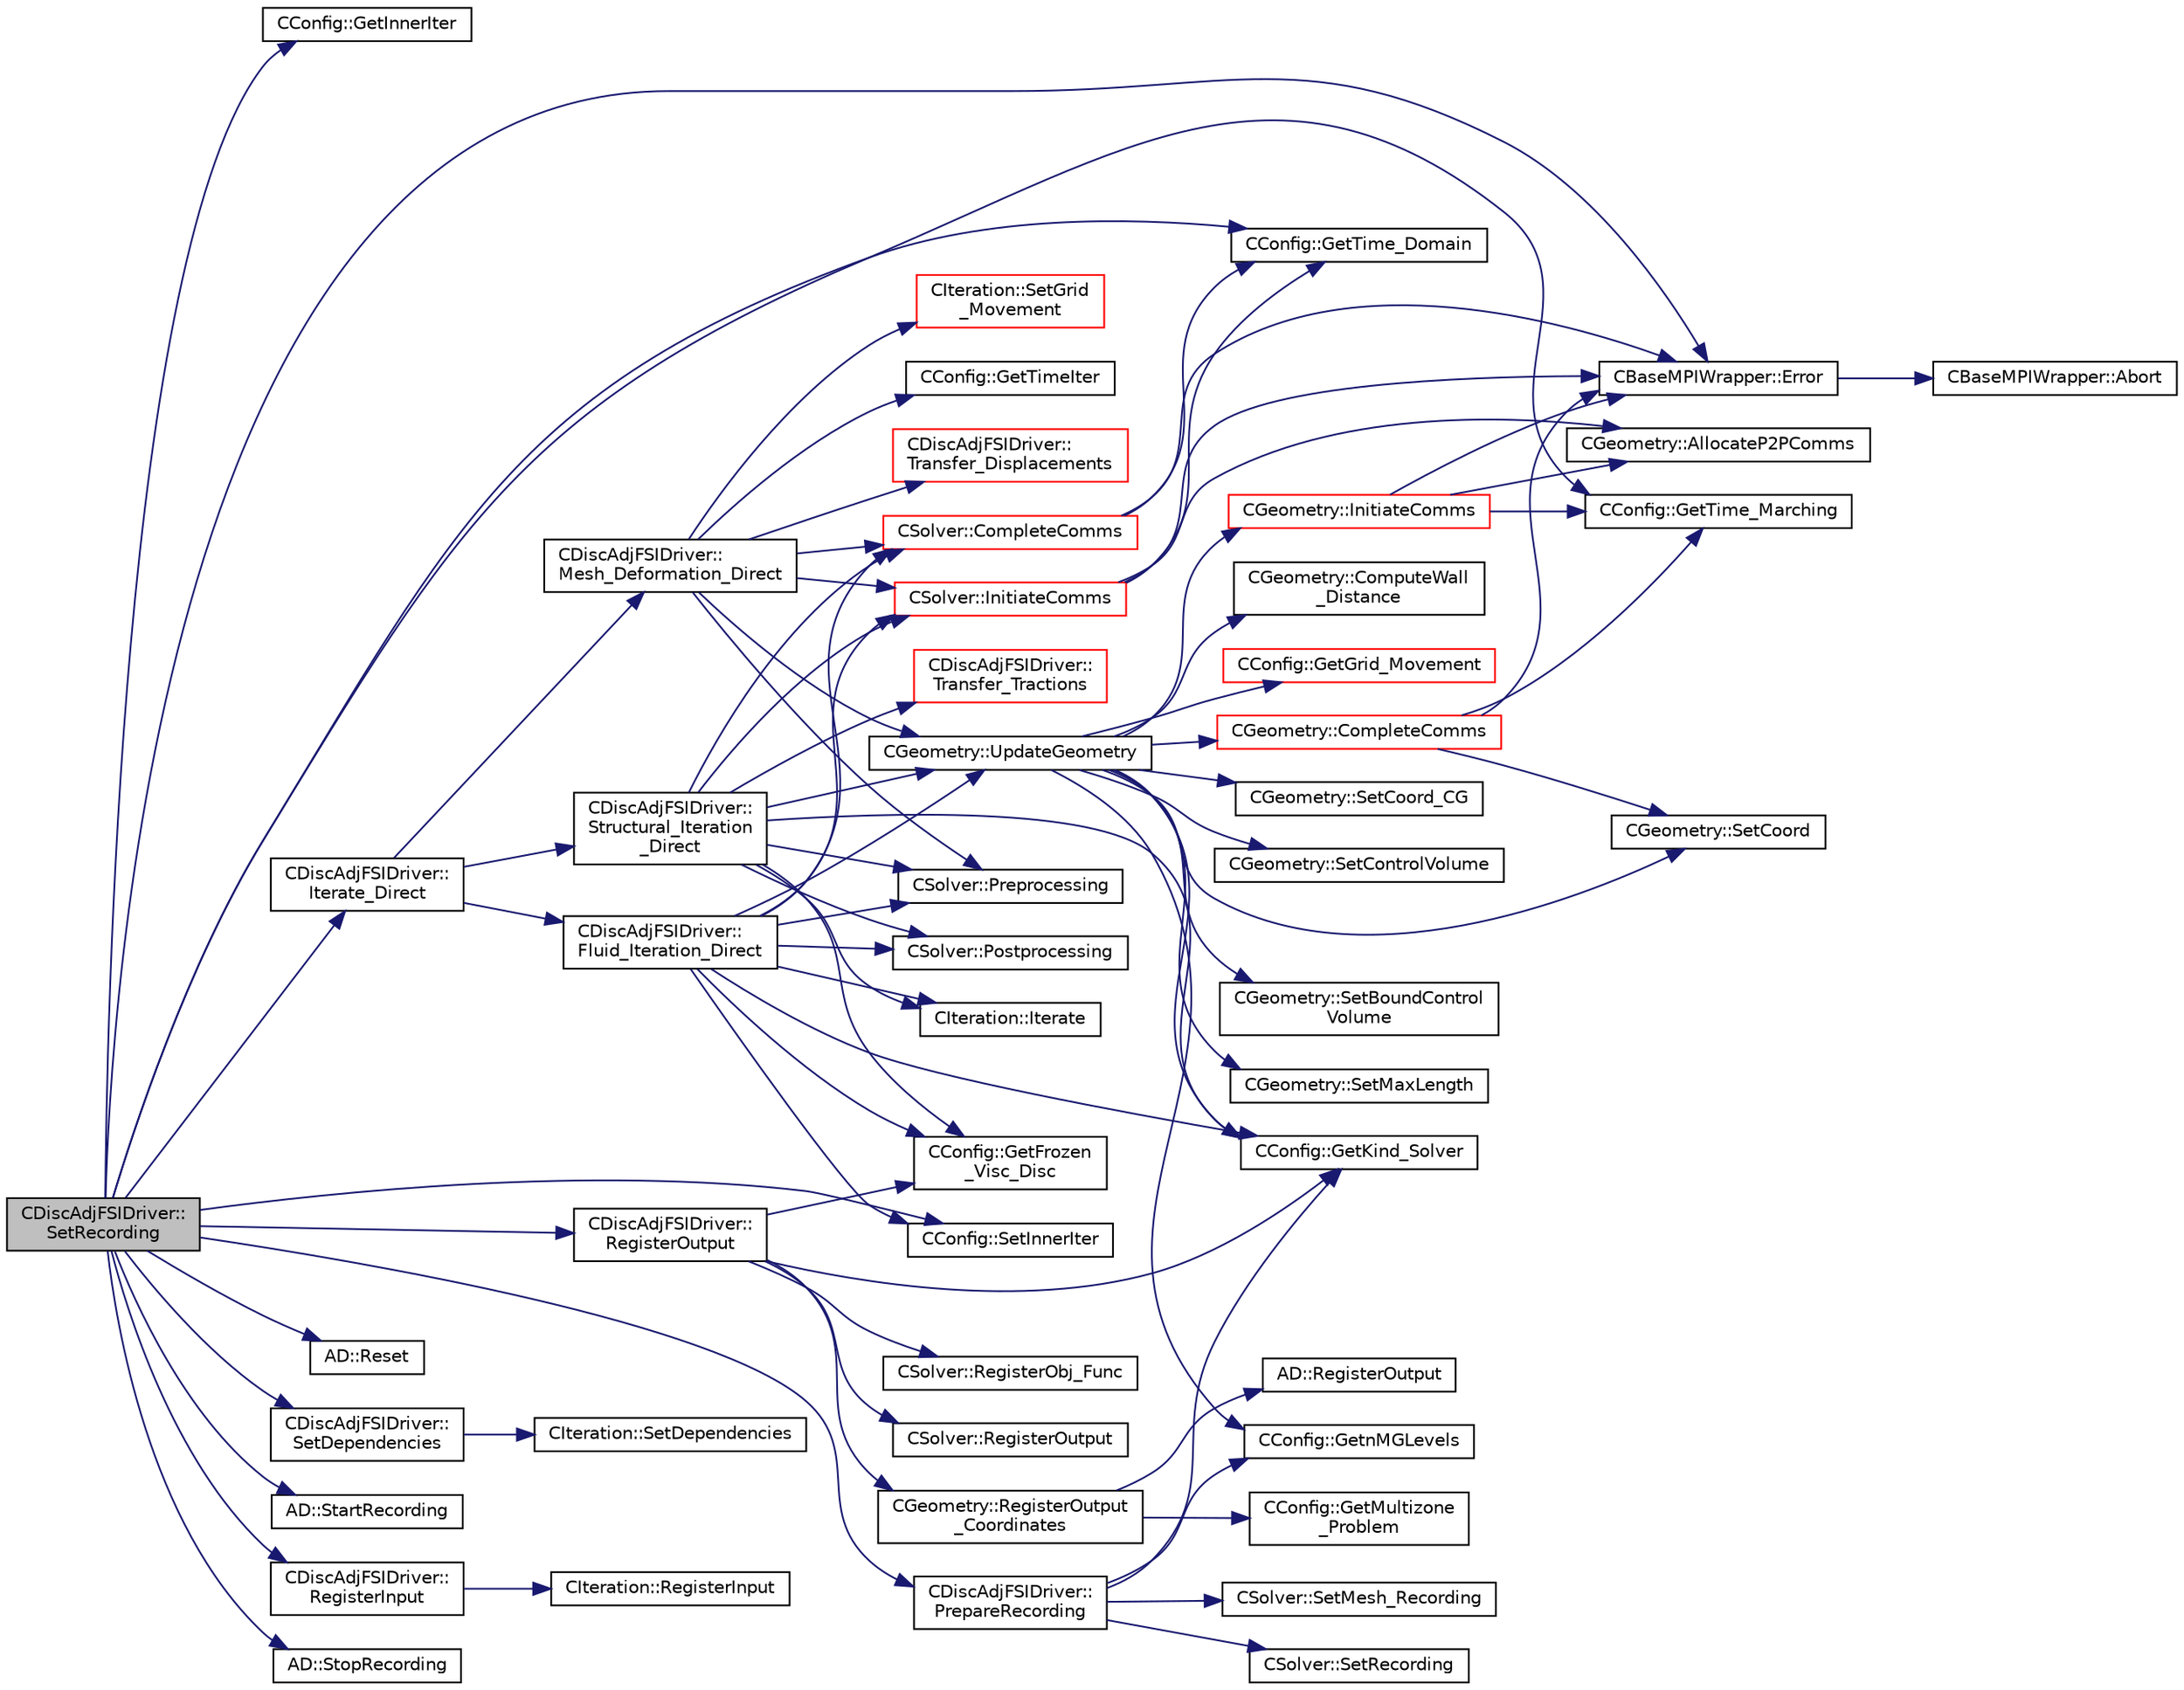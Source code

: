 digraph "CDiscAdjFSIDriver::SetRecording"
{
  edge [fontname="Helvetica",fontsize="10",labelfontname="Helvetica",labelfontsize="10"];
  node [fontname="Helvetica",fontsize="10",shape=record];
  rankdir="LR";
  Node2370 [label="CDiscAdjFSIDriver::\lSetRecording",height=0.2,width=0.4,color="black", fillcolor="grey75", style="filled", fontcolor="black"];
  Node2370 -> Node2371 [color="midnightblue",fontsize="10",style="solid",fontname="Helvetica"];
  Node2371 [label="CConfig::GetInnerIter",height=0.2,width=0.4,color="black", fillcolor="white", style="filled",URL="$class_c_config.html#afb04e3794a1a3cef3c5897f31f2efd2d",tooltip="Get the current FSI iteration number. "];
  Node2370 -> Node2372 [color="midnightblue",fontsize="10",style="solid",fontname="Helvetica"];
  Node2372 [label="CConfig::GetTime_Marching",height=0.2,width=0.4,color="black", fillcolor="white", style="filled",URL="$class_c_config.html#a864d499ce740184803607801c47abda7",tooltip="Provides information about the time integration, and change the write in the output files information..."];
  Node2370 -> Node2373 [color="midnightblue",fontsize="10",style="solid",fontname="Helvetica"];
  Node2373 [label="CConfig::GetTime_Domain",height=0.2,width=0.4,color="black", fillcolor="white", style="filled",URL="$class_c_config.html#a6a11350b3c8d7577318be43cda6f7292",tooltip="Check if the multizone problem is solved for time domain. "];
  Node2370 -> Node2374 [color="midnightblue",fontsize="10",style="solid",fontname="Helvetica"];
  Node2374 [label="CBaseMPIWrapper::Error",height=0.2,width=0.4,color="black", fillcolor="white", style="filled",URL="$class_c_base_m_p_i_wrapper.html#a04457c47629bda56704e6a8804833eeb"];
  Node2374 -> Node2375 [color="midnightblue",fontsize="10",style="solid",fontname="Helvetica"];
  Node2375 [label="CBaseMPIWrapper::Abort",height=0.2,width=0.4,color="black", fillcolor="white", style="filled",URL="$class_c_base_m_p_i_wrapper.html#a21ef5681e2acb532d345e9bab173ef07"];
  Node2370 -> Node2376 [color="midnightblue",fontsize="10",style="solid",fontname="Helvetica"];
  Node2376 [label="AD::Reset",height=0.2,width=0.4,color="black", fillcolor="white", style="filled",URL="$namespace_a_d.html#a410b9fd84f6a9a3b36c3def03c2baffe",tooltip="Reset the tape structure to be ready for a new recording. "];
  Node2370 -> Node2377 [color="midnightblue",fontsize="10",style="solid",fontname="Helvetica"];
  Node2377 [label="CDiscAdjFSIDriver::\lPrepareRecording",height=0.2,width=0.4,color="black", fillcolor="white", style="filled",URL="$class_c_disc_adj_f_s_i_driver.html#ad7af0aa968b108e9ac9584111d42a7c9",tooltip="Restart the variables to the converged solution. "];
  Node2377 -> Node2378 [color="midnightblue",fontsize="10",style="solid",fontname="Helvetica"];
  Node2378 [label="CConfig::GetKind_Solver",height=0.2,width=0.4,color="black", fillcolor="white", style="filled",URL="$class_c_config.html#a0e2628fc803f14ec6179427ee02e8655",tooltip="Governing equations of the flow (it can be different from the run time equation). ..."];
  Node2377 -> Node2379 [color="midnightblue",fontsize="10",style="solid",fontname="Helvetica"];
  Node2379 [label="CConfig::GetnMGLevels",height=0.2,width=0.4,color="black", fillcolor="white", style="filled",URL="$class_c_config.html#aea7f78497a5cd863bd065391232329fd",tooltip="Get the number of multigrid levels. "];
  Node2377 -> Node2380 [color="midnightblue",fontsize="10",style="solid",fontname="Helvetica"];
  Node2380 [label="CSolver::SetRecording",height=0.2,width=0.4,color="black", fillcolor="white", style="filled",URL="$class_c_solver.html#a13c760002406db013b17a32249df2dab",tooltip="A virtual member. "];
  Node2377 -> Node2381 [color="midnightblue",fontsize="10",style="solid",fontname="Helvetica"];
  Node2381 [label="CSolver::SetMesh_Recording",height=0.2,width=0.4,color="black", fillcolor="white", style="filled",URL="$class_c_solver.html#a195fd0c1e3b7de125b52c6ffe6d0848a",tooltip="A virtual member. "];
  Node2370 -> Node2382 [color="midnightblue",fontsize="10",style="solid",fontname="Helvetica"];
  Node2382 [label="CDiscAdjFSIDriver::\lSetDependencies",height=0.2,width=0.4,color="black", fillcolor="white", style="filled",URL="$class_c_disc_adj_f_s_i_driver.html#a2fc79202cb7f5b3f887c5bb23462b2ea",tooltip="Register the input variables for adjoint FSI problems: flow conservative, fluid mesh position and str..."];
  Node2382 -> Node2383 [color="midnightblue",fontsize="10",style="solid",fontname="Helvetica"];
  Node2383 [label="CIteration::SetDependencies",height=0.2,width=0.4,color="black", fillcolor="white", style="filled",URL="$class_c_iteration.html#a42e3b8a93935f00667e2e111e8f57bcb"];
  Node2370 -> Node2384 [color="midnightblue",fontsize="10",style="solid",fontname="Helvetica"];
  Node2384 [label="CDiscAdjFSIDriver::\lIterate_Direct",height=0.2,width=0.4,color="black", fillcolor="white", style="filled",URL="$class_c_disc_adj_f_s_i_driver.html#acd9e7f14d860522e48ba2b6db34efd49",tooltip="Iterate the direct solver for recording. "];
  Node2384 -> Node2385 [color="midnightblue",fontsize="10",style="solid",fontname="Helvetica"];
  Node2385 [label="CDiscAdjFSIDriver::\lFluid_Iteration_Direct",height=0.2,width=0.4,color="black", fillcolor="white", style="filled",URL="$class_c_disc_adj_f_s_i_driver.html#aade7f9d8b7f7f1ddccfdc62d3b1fdaa8",tooltip="Run a direct flow iteration. "];
  Node2385 -> Node2378 [color="midnightblue",fontsize="10",style="solid",fontname="Helvetica"];
  Node2385 -> Node2386 [color="midnightblue",fontsize="10",style="solid",fontname="Helvetica"];
  Node2386 [label="CConfig::GetFrozen\l_Visc_Disc",height=0.2,width=0.4,color="black", fillcolor="white", style="filled",URL="$class_c_config.html#adb146862f57545364350419287581bbc",tooltip="Provides information about the way in which the turbulence will be treated by the disc..."];
  Node2385 -> Node2387 [color="midnightblue",fontsize="10",style="solid",fontname="Helvetica"];
  Node2387 [label="CGeometry::UpdateGeometry",height=0.2,width=0.4,color="black", fillcolor="white", style="filled",URL="$class_c_geometry.html#a19a4ef04ee51e37dc80cebf429e71a55",tooltip="Update the multi-grid structure and the wall-distance. "];
  Node2387 -> Node2388 [color="midnightblue",fontsize="10",style="solid",fontname="Helvetica"];
  Node2388 [label="CGeometry::InitiateComms",height=0.2,width=0.4,color="red", fillcolor="white", style="filled",URL="$class_c_geometry.html#aade184b0616ad6d83a721f1b17473df3",tooltip="Routine to load a geometric quantity into the data structures for MPI point-to-point communication an..."];
  Node2388 -> Node2372 [color="midnightblue",fontsize="10",style="solid",fontname="Helvetica"];
  Node2388 -> Node2374 [color="midnightblue",fontsize="10",style="solid",fontname="Helvetica"];
  Node2388 -> Node2389 [color="midnightblue",fontsize="10",style="solid",fontname="Helvetica"];
  Node2389 [label="CGeometry::AllocateP2PComms",height=0.2,width=0.4,color="black", fillcolor="white", style="filled",URL="$class_c_geometry.html#ab8d78a9f4017431b7542e154f58a7e63",tooltip="Routine to allocate buffers for point-to-point MPI communications. Also called to dynamically realloc..."];
  Node2387 -> Node2400 [color="midnightblue",fontsize="10",style="solid",fontname="Helvetica"];
  Node2400 [label="CGeometry::CompleteComms",height=0.2,width=0.4,color="red", fillcolor="white", style="filled",URL="$class_c_geometry.html#a18d2f0e3a00218eef232cd75029bc53e",tooltip="Routine to complete the set of non-blocking communications launched by InitiateComms() and unpacking ..."];
  Node2400 -> Node2402 [color="midnightblue",fontsize="10",style="solid",fontname="Helvetica"];
  Node2402 [label="CGeometry::SetCoord",height=0.2,width=0.4,color="black", fillcolor="white", style="filled",URL="$class_c_geometry.html#a5956a22f6942c7cd1b2a53dcaa201972",tooltip="A virtual member. "];
  Node2400 -> Node2372 [color="midnightblue",fontsize="10",style="solid",fontname="Helvetica"];
  Node2400 -> Node2374 [color="midnightblue",fontsize="10",style="solid",fontname="Helvetica"];
  Node2387 -> Node2407 [color="midnightblue",fontsize="10",style="solid",fontname="Helvetica"];
  Node2407 [label="CConfig::GetGrid_Movement",height=0.2,width=0.4,color="red", fillcolor="white", style="filled",URL="$class_c_config.html#a65f49bf3888539804cc0ceac28a32923",tooltip="Get information about the grid movement. "];
  Node2387 -> Node2409 [color="midnightblue",fontsize="10",style="solid",fontname="Helvetica"];
  Node2409 [label="CGeometry::SetCoord_CG",height=0.2,width=0.4,color="black", fillcolor="white", style="filled",URL="$class_c_geometry.html#a83962c234a9cafc63a3d4a8f2ac48875",tooltip="Sets CG coordinates. "];
  Node2387 -> Node2410 [color="midnightblue",fontsize="10",style="solid",fontname="Helvetica"];
  Node2410 [label="CGeometry::SetControlVolume",height=0.2,width=0.4,color="black", fillcolor="white", style="filled",URL="$class_c_geometry.html#a2801527cce396e9b4f8d91a57fe82712",tooltip="Sets control volume. "];
  Node2387 -> Node2411 [color="midnightblue",fontsize="10",style="solid",fontname="Helvetica"];
  Node2411 [label="CGeometry::SetBoundControl\lVolume",height=0.2,width=0.4,color="black", fillcolor="white", style="filled",URL="$class_c_geometry.html#adf22bc637db1c4d9dd150c6185ab1566",tooltip="A virtual member. "];
  Node2387 -> Node2412 [color="midnightblue",fontsize="10",style="solid",fontname="Helvetica"];
  Node2412 [label="CGeometry::SetMaxLength",height=0.2,width=0.4,color="black", fillcolor="white", style="filled",URL="$class_c_geometry.html#a6eee72ed5a355f210937e6ea2b10b961",tooltip="Set max length. "];
  Node2387 -> Node2379 [color="midnightblue",fontsize="10",style="solid",fontname="Helvetica"];
  Node2387 -> Node2402 [color="midnightblue",fontsize="10",style="solid",fontname="Helvetica"];
  Node2387 -> Node2378 [color="midnightblue",fontsize="10",style="solid",fontname="Helvetica"];
  Node2387 -> Node2413 [color="midnightblue",fontsize="10",style="solid",fontname="Helvetica"];
  Node2413 [label="CGeometry::ComputeWall\l_Distance",height=0.2,width=0.4,color="black", fillcolor="white", style="filled",URL="$class_c_geometry.html#a93454bd7724a75f30983a505f97dd8be",tooltip="Computes the wall distance. "];
  Node2385 -> Node2414 [color="midnightblue",fontsize="10",style="solid",fontname="Helvetica"];
  Node2414 [label="CSolver::InitiateComms",height=0.2,width=0.4,color="red", fillcolor="white", style="filled",URL="$class_c_solver.html#a68ef94bc50683bd1f1d750b4a8cb7351",tooltip="Routine to load a solver quantity into the data structures for MPI point-to-point communication and t..."];
  Node2414 -> Node2373 [color="midnightblue",fontsize="10",style="solid",fontname="Helvetica"];
  Node2414 -> Node2374 [color="midnightblue",fontsize="10",style="solid",fontname="Helvetica"];
  Node2414 -> Node2389 [color="midnightblue",fontsize="10",style="solid",fontname="Helvetica"];
  Node2385 -> Node2436 [color="midnightblue",fontsize="10",style="solid",fontname="Helvetica"];
  Node2436 [label="CSolver::CompleteComms",height=0.2,width=0.4,color="red", fillcolor="white", style="filled",URL="$class_c_solver.html#a8d3046ad54e177f0705a2bff99c1cf16",tooltip="Routine to complete the set of non-blocking communications launched by InitiateComms() and unpacking ..."];
  Node2436 -> Node2373 [color="midnightblue",fontsize="10",style="solid",fontname="Helvetica"];
  Node2436 -> Node2374 [color="midnightblue",fontsize="10",style="solid",fontname="Helvetica"];
  Node2385 -> Node2458 [color="midnightblue",fontsize="10",style="solid",fontname="Helvetica"];
  Node2458 [label="CSolver::Preprocessing",height=0.2,width=0.4,color="black", fillcolor="white", style="filled",URL="$class_c_solver.html#a5c530a5946aeeceb039c841115dd4b9b",tooltip="A virtual member. "];
  Node2385 -> Node2459 [color="midnightblue",fontsize="10",style="solid",fontname="Helvetica"];
  Node2459 [label="CSolver::Postprocessing",height=0.2,width=0.4,color="black", fillcolor="white", style="filled",URL="$class_c_solver.html#a4417611bfa1a44467e40f47025e2a573",tooltip="A virtual member. "];
  Node2385 -> Node2460 [color="midnightblue",fontsize="10",style="solid",fontname="Helvetica"];
  Node2460 [label="CConfig::SetInnerIter",height=0.2,width=0.4,color="black", fillcolor="white", style="filled",URL="$class_c_config.html#af57608dd44a9211af952763a67cbb2dc",tooltip="Set the current FSI iteration number. "];
  Node2385 -> Node2461 [color="midnightblue",fontsize="10",style="solid",fontname="Helvetica"];
  Node2461 [label="CIteration::Iterate",height=0.2,width=0.4,color="black", fillcolor="white", style="filled",URL="$class_c_iteration.html#ac2bfb6eea40949bb8c99db679ff8503e",tooltip="A virtual member. "];
  Node2384 -> Node2462 [color="midnightblue",fontsize="10",style="solid",fontname="Helvetica"];
  Node2462 [label="CDiscAdjFSIDriver::\lStructural_Iteration\l_Direct",height=0.2,width=0.4,color="black", fillcolor="white", style="filled",URL="$class_c_disc_adj_f_s_i_driver.html#aef8192d6dd5451f1e496e9847c2c5c65",tooltip="Run a direct structural iteration. "];
  Node2462 -> Node2378 [color="midnightblue",fontsize="10",style="solid",fontname="Helvetica"];
  Node2462 -> Node2386 [color="midnightblue",fontsize="10",style="solid",fontname="Helvetica"];
  Node2462 -> Node2414 [color="midnightblue",fontsize="10",style="solid",fontname="Helvetica"];
  Node2462 -> Node2436 [color="midnightblue",fontsize="10",style="solid",fontname="Helvetica"];
  Node2462 -> Node2387 [color="midnightblue",fontsize="10",style="solid",fontname="Helvetica"];
  Node2462 -> Node2458 [color="midnightblue",fontsize="10",style="solid",fontname="Helvetica"];
  Node2462 -> Node2459 [color="midnightblue",fontsize="10",style="solid",fontname="Helvetica"];
  Node2462 -> Node2463 [color="midnightblue",fontsize="10",style="solid",fontname="Helvetica"];
  Node2463 [label="CDiscAdjFSIDriver::\lTransfer_Tractions",height=0.2,width=0.4,color="red", fillcolor="white", style="filled",URL="$class_c_disc_adj_f_s_i_driver.html#a8a5adeec0fded237d6d0d4dba1a0be20",tooltip="Transfer the tractions computed on the fluid solver into the structural solver. "];
  Node2462 -> Node2461 [color="midnightblue",fontsize="10",style="solid",fontname="Helvetica"];
  Node2384 -> Node2484 [color="midnightblue",fontsize="10",style="solid",fontname="Helvetica"];
  Node2484 [label="CDiscAdjFSIDriver::\lMesh_Deformation_Direct",height=0.2,width=0.4,color="black", fillcolor="white", style="filled",URL="$class_c_disc_adj_f_s_i_driver.html#ad683500d6b3773af342165b1b18f5c59",tooltip="Run a direct mesh deformation. "];
  Node2484 -> Node2485 [color="midnightblue",fontsize="10",style="solid",fontname="Helvetica"];
  Node2485 [label="CConfig::GetTimeIter",height=0.2,width=0.4,color="black", fillcolor="white", style="filled",URL="$class_c_config.html#aa659f28a1d71b0924944a9fb248e3d6e",tooltip="Get the current time iteration number. "];
  Node2484 -> Node2387 [color="midnightblue",fontsize="10",style="solid",fontname="Helvetica"];
  Node2484 -> Node2414 [color="midnightblue",fontsize="10",style="solid",fontname="Helvetica"];
  Node2484 -> Node2436 [color="midnightblue",fontsize="10",style="solid",fontname="Helvetica"];
  Node2484 -> Node2458 [color="midnightblue",fontsize="10",style="solid",fontname="Helvetica"];
  Node2484 -> Node2486 [color="midnightblue",fontsize="10",style="solid",fontname="Helvetica"];
  Node2486 [label="CDiscAdjFSIDriver::\lTransfer_Displacements",height=0.2,width=0.4,color="red", fillcolor="white", style="filled",URL="$class_c_disc_adj_f_s_i_driver.html#a3ef2270c24b5b7d9c774c736a757411f",tooltip="Transfer the displacements computed on the structural solver into the fluid solver. "];
  Node2484 -> Node2487 [color="midnightblue",fontsize="10",style="solid",fontname="Helvetica"];
  Node2487 [label="CIteration::SetGrid\l_Movement",height=0.2,width=0.4,color="red", fillcolor="white", style="filled",URL="$class_c_iteration.html#a7b36785762f6b0c214569b185b858b6c",tooltip="Updates the positions and grid velocities for dynamic meshes between physical time steps..."];
  Node2370 -> Node2643 [color="midnightblue",fontsize="10",style="solid",fontname="Helvetica"];
  Node2643 [label="AD::StartRecording",height=0.2,width=0.4,color="black", fillcolor="white", style="filled",URL="$namespace_a_d.html#aa411ae358859e654be30b522fdf7a7ba",tooltip="Start the recording of the operations and involved variables. If called, the computational graph of a..."];
  Node2370 -> Node2644 [color="midnightblue",fontsize="10",style="solid",fontname="Helvetica"];
  Node2644 [label="CDiscAdjFSIDriver::\lRegisterInput",height=0.2,width=0.4,color="black", fillcolor="white", style="filled",URL="$class_c_disc_adj_f_s_i_driver.html#a56ffd5fab9c946f6a0b6f04eacd029d4",tooltip="Register the input variables for adjoint FSI problems: flow conservative, fluid mesh position and str..."];
  Node2644 -> Node2645 [color="midnightblue",fontsize="10",style="solid",fontname="Helvetica"];
  Node2645 [label="CIteration::RegisterInput",height=0.2,width=0.4,color="black", fillcolor="white", style="filled",URL="$class_c_iteration.html#a063aed103d27d874f77108b0aacb2184"];
  Node2370 -> Node2646 [color="midnightblue",fontsize="10",style="solid",fontname="Helvetica"];
  Node2646 [label="CDiscAdjFSIDriver::\lRegisterOutput",height=0.2,width=0.4,color="black", fillcolor="white", style="filled",URL="$class_c_disc_adj_f_s_i_driver.html#a9ded22bec80b5a9e020e13c6cff40f2e",tooltip="Restart the output variables for adjoint FSI problems: flow conservative, fluid mesh position and str..."];
  Node2646 -> Node2378 [color="midnightblue",fontsize="10",style="solid",fontname="Helvetica"];
  Node2646 -> Node2386 [color="midnightblue",fontsize="10",style="solid",fontname="Helvetica"];
  Node2646 -> Node2647 [color="midnightblue",fontsize="10",style="solid",fontname="Helvetica"];
  Node2647 [label="CSolver::RegisterObj_Func",height=0.2,width=0.4,color="black", fillcolor="white", style="filled",URL="$class_c_solver.html#a491fd8950eec123772f21c19e697259b",tooltip="A virtual member. "];
  Node2646 -> Node2648 [color="midnightblue",fontsize="10",style="solid",fontname="Helvetica"];
  Node2648 [label="CSolver::RegisterOutput",height=0.2,width=0.4,color="black", fillcolor="white", style="filled",URL="$class_c_solver.html#a9e781aa7c9f99e5b2ec8c98f8aaae710",tooltip="A virtual member. "];
  Node2646 -> Node2649 [color="midnightblue",fontsize="10",style="solid",fontname="Helvetica"];
  Node2649 [label="CGeometry::RegisterOutput\l_Coordinates",height=0.2,width=0.4,color="black", fillcolor="white", style="filled",URL="$class_c_geometry.html#a9753d802fb30f928edaee697975e437b",tooltip="Register the coordinates of the mesh nodes as output. "];
  Node2649 -> Node2650 [color="midnightblue",fontsize="10",style="solid",fontname="Helvetica"];
  Node2650 [label="CConfig::GetMultizone\l_Problem",height=0.2,width=0.4,color="black", fillcolor="white", style="filled",URL="$class_c_config.html#ad9233b666b21e43c18592925be61cc9b",tooltip="Get whether the simulation we are running is a multizone simulation. "];
  Node2649 -> Node2651 [color="midnightblue",fontsize="10",style="solid",fontname="Helvetica"];
  Node2651 [label="AD::RegisterOutput",height=0.2,width=0.4,color="black", fillcolor="white", style="filled",URL="$namespace_a_d.html#ae381e45797545e980376c4aeb3f5afdc",tooltip="Registers the variable as an output. I.e. as the root of the computational graph. ..."];
  Node2370 -> Node2652 [color="midnightblue",fontsize="10",style="solid",fontname="Helvetica"];
  Node2652 [label="AD::StopRecording",height=0.2,width=0.4,color="black", fillcolor="white", style="filled",URL="$namespace_a_d.html#a97670077955608a47f6cc7ee3548e424",tooltip="Stops the recording of the operations and variables. "];
  Node2370 -> Node2460 [color="midnightblue",fontsize="10",style="solid",fontname="Helvetica"];
}

